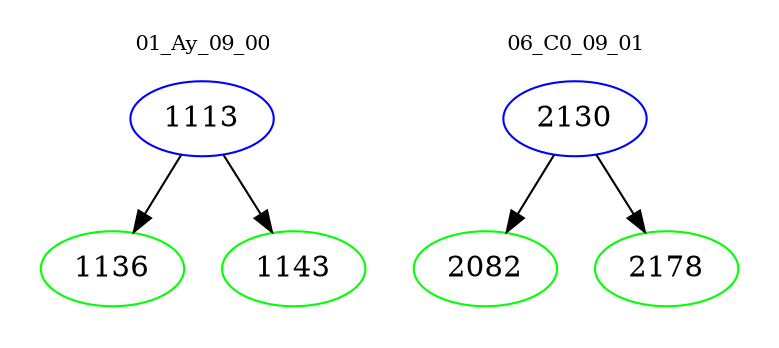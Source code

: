digraph{
subgraph cluster_0 {
color = white
label = "01_Ay_09_00";
fontsize=10;
T0_1113 [label="1113", color="blue"]
T0_1113 -> T0_1136 [color="black"]
T0_1136 [label="1136", color="green"]
T0_1113 -> T0_1143 [color="black"]
T0_1143 [label="1143", color="green"]
}
subgraph cluster_1 {
color = white
label = "06_C0_09_01";
fontsize=10;
T1_2130 [label="2130", color="blue"]
T1_2130 -> T1_2082 [color="black"]
T1_2082 [label="2082", color="green"]
T1_2130 -> T1_2178 [color="black"]
T1_2178 [label="2178", color="green"]
}
}

